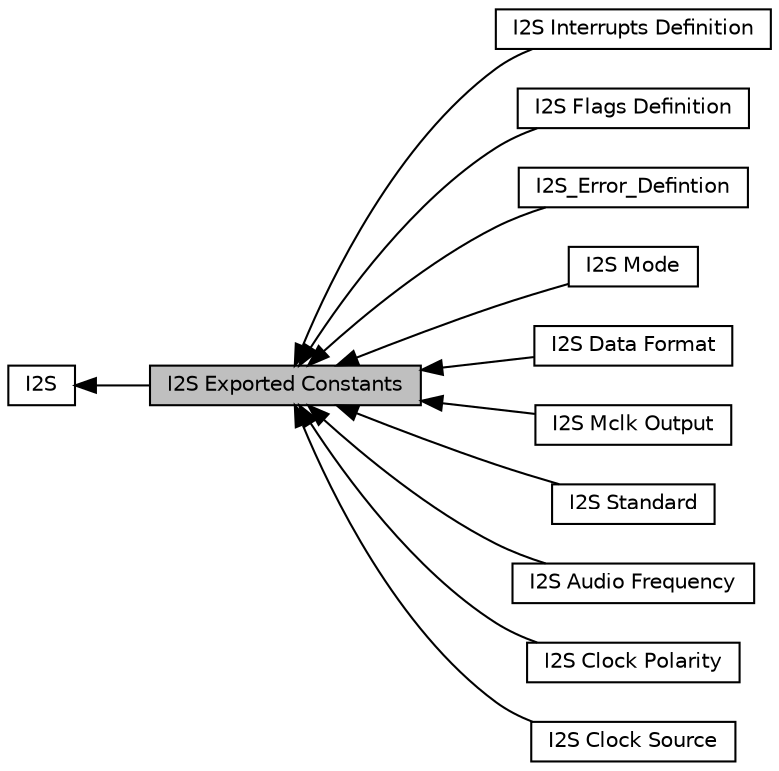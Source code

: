 digraph "I2S Exported Constants"
{
  edge [fontname="Helvetica",fontsize="10",labelfontname="Helvetica",labelfontsize="10"];
  node [fontname="Helvetica",fontsize="10",shape=record];
  rankdir=LR;
  Node10 [label="I2S Interrupts Definition",height=0.2,width=0.4,color="black", fillcolor="white", style="filled",URL="$group___i2_s___interrupts___definition.html"];
  Node11 [label="I2S Flags Definition",height=0.2,width=0.4,color="black", fillcolor="white", style="filled",URL="$group___i2_s___flags___definition.html"];
  Node2 [label="I2S_Error_Defintion",height=0.2,width=0.4,color="black", fillcolor="white", style="filled",URL="$group___i2_s___error___defintion.html",tooltip="I2S Error Code. "];
  Node4 [label="I2S Mode",height=0.2,width=0.4,color="black", fillcolor="white", style="filled",URL="$group___i2_s___mode.html"];
  Node6 [label="I2S Data Format",height=0.2,width=0.4,color="black", fillcolor="white", style="filled",URL="$group___i2_s___data___format.html"];
  Node1 [label="I2S",height=0.2,width=0.4,color="black", fillcolor="white", style="filled",URL="$group___i2_s.html",tooltip="I2S HAL module driver. "];
  Node0 [label="I2S Exported Constants",height=0.2,width=0.4,color="black", fillcolor="grey75", style="filled", fontcolor="black"];
  Node7 [label="I2S Mclk Output",height=0.2,width=0.4,color="black", fillcolor="white", style="filled",URL="$group___i2_s___m_c_l_k___output.html"];
  Node5 [label="I2S Standard",height=0.2,width=0.4,color="black", fillcolor="white", style="filled",URL="$group___i2_s___standard.html"];
  Node8 [label="I2S Audio Frequency",height=0.2,width=0.4,color="black", fillcolor="white", style="filled",URL="$group___i2_s___audio___frequency.html"];
  Node9 [label="I2S Clock Polarity",height=0.2,width=0.4,color="black", fillcolor="white", style="filled",URL="$group___i2_s___clock___polarity.html"];
  Node3 [label="I2S Clock Source",height=0.2,width=0.4,color="black", fillcolor="white", style="filled",URL="$group___i2_s___clock___source.html"];
  Node1->Node0 [shape=plaintext, dir="back", style="solid"];
  Node0->Node2 [shape=plaintext, dir="back", style="solid"];
  Node0->Node3 [shape=plaintext, dir="back", style="solid"];
  Node0->Node4 [shape=plaintext, dir="back", style="solid"];
  Node0->Node5 [shape=plaintext, dir="back", style="solid"];
  Node0->Node6 [shape=plaintext, dir="back", style="solid"];
  Node0->Node7 [shape=plaintext, dir="back", style="solid"];
  Node0->Node8 [shape=plaintext, dir="back", style="solid"];
  Node0->Node9 [shape=plaintext, dir="back", style="solid"];
  Node0->Node10 [shape=plaintext, dir="back", style="solid"];
  Node0->Node11 [shape=plaintext, dir="back", style="solid"];
}
